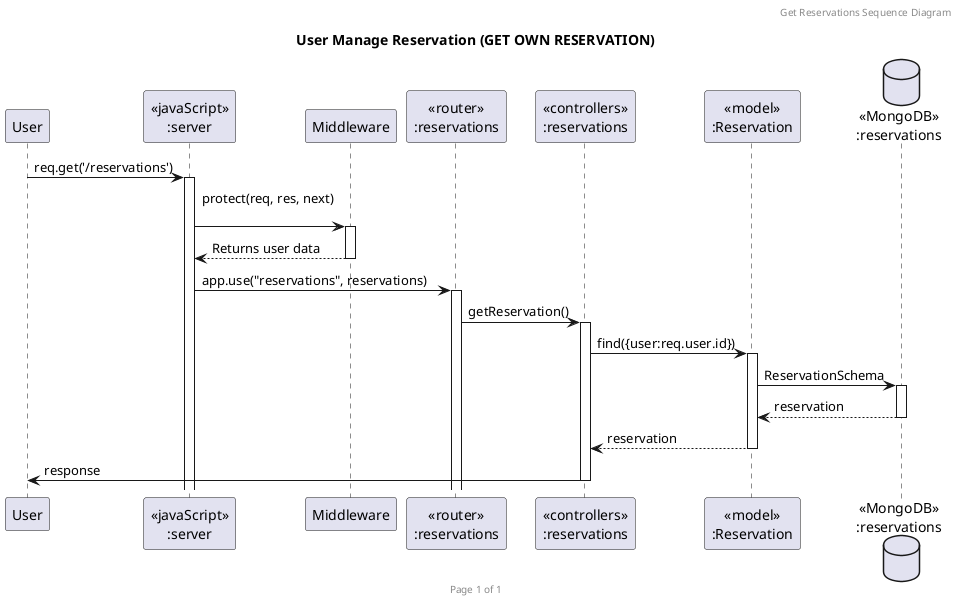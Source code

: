 @startuml User Manage Reservation (GET OWN RESERVATION)

header Get Reservations Sequence Diagram
footer Page %page% of %lastpage%
title "User Manage Reservation (GET OWN RESERVATION)"

participant "User" as client
participant "<<javaScript>>\n:server" as server
participant "Middleware" as middleware
participant "<<router>>\n:reservations" as routerReservations
participant "<<controllers>>\n:reservations" as controllerReservations
participant "<<model>>\n:Reservation" as modelReservation
database "<<MongoDB>>\n:reservations" as ReservationsDatabase

client->server ++:req.get('/reservations')
server -> middleware ++:protect(req, res, next)\n
middleware --> server --:Returns user data
server->routerReservations ++:app.use("reservations", reservations)
routerReservations -> controllerReservations ++:getReservation()
controllerReservations->modelReservation ++:find({user:req.user.id})
modelReservation ->ReservationsDatabase ++: ReservationSchema
ReservationsDatabase --> modelReservation --: reservation
controllerReservations <-- modelReservation --:reservation
controllerReservations->client --:response
@enduml
